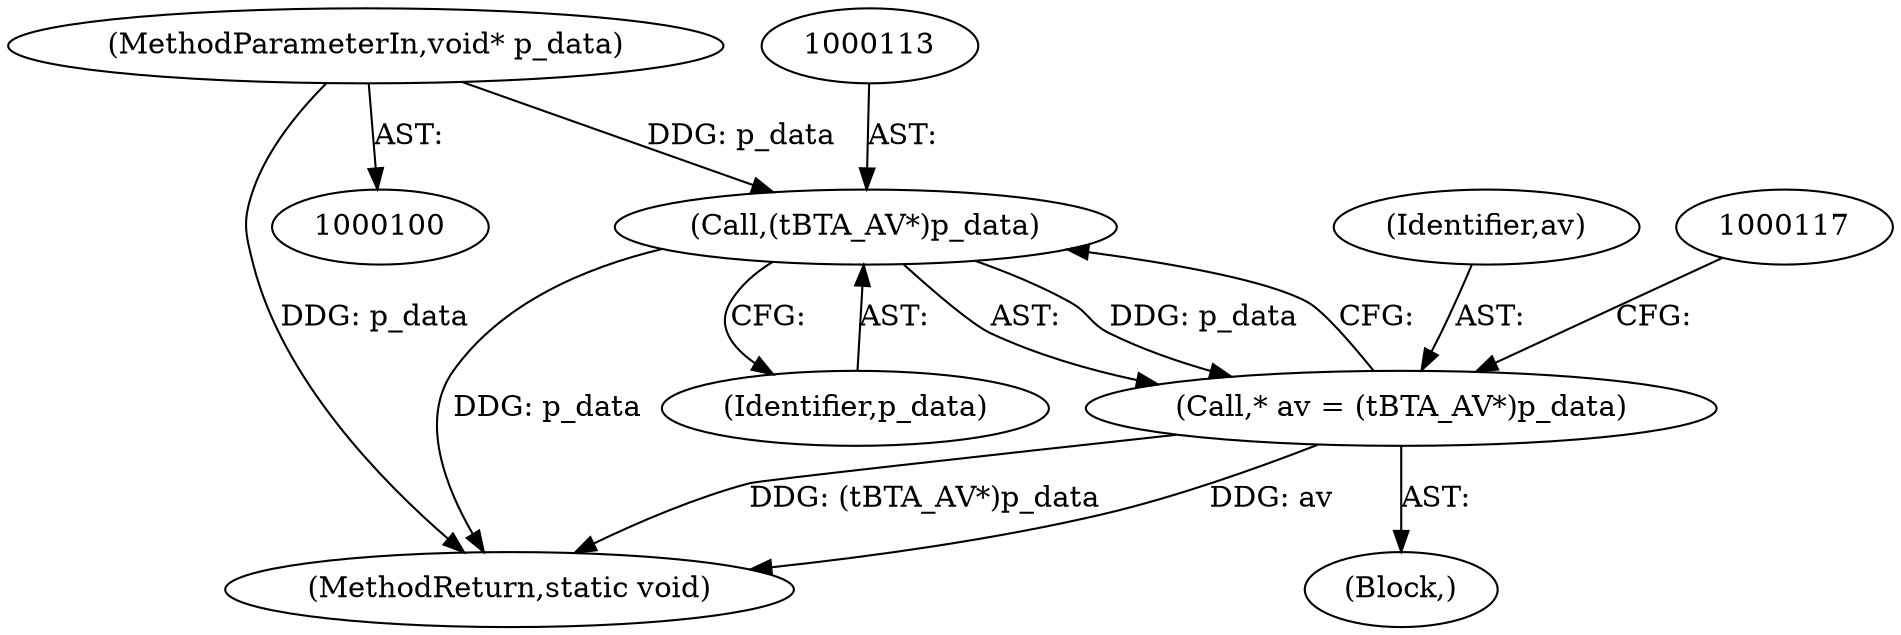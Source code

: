 digraph "0_Android_dd28d8ddf2985d654781770c691c60b45d7f32b4_0@pointer" {
"1000102" [label="(MethodParameterIn,void* p_data)"];
"1000112" [label="(Call,(tBTA_AV*)p_data)"];
"1000110" [label="(Call,* av = (tBTA_AV*)p_data)"];
"1000189" [label="(MethodReturn,static void)"];
"1000110" [label="(Call,* av = (tBTA_AV*)p_data)"];
"1000114" [label="(Identifier,p_data)"];
"1000102" [label="(MethodParameterIn,void* p_data)"];
"1000108" [label="(Block,)"];
"1000112" [label="(Call,(tBTA_AV*)p_data)"];
"1000111" [label="(Identifier,av)"];
"1000102" -> "1000100"  [label="AST: "];
"1000102" -> "1000189"  [label="DDG: p_data"];
"1000102" -> "1000112"  [label="DDG: p_data"];
"1000112" -> "1000110"  [label="AST: "];
"1000112" -> "1000114"  [label="CFG: "];
"1000113" -> "1000112"  [label="AST: "];
"1000114" -> "1000112"  [label="AST: "];
"1000110" -> "1000112"  [label="CFG: "];
"1000112" -> "1000189"  [label="DDG: p_data"];
"1000112" -> "1000110"  [label="DDG: p_data"];
"1000110" -> "1000108"  [label="AST: "];
"1000111" -> "1000110"  [label="AST: "];
"1000117" -> "1000110"  [label="CFG: "];
"1000110" -> "1000189"  [label="DDG: (tBTA_AV*)p_data"];
"1000110" -> "1000189"  [label="DDG: av"];
}
